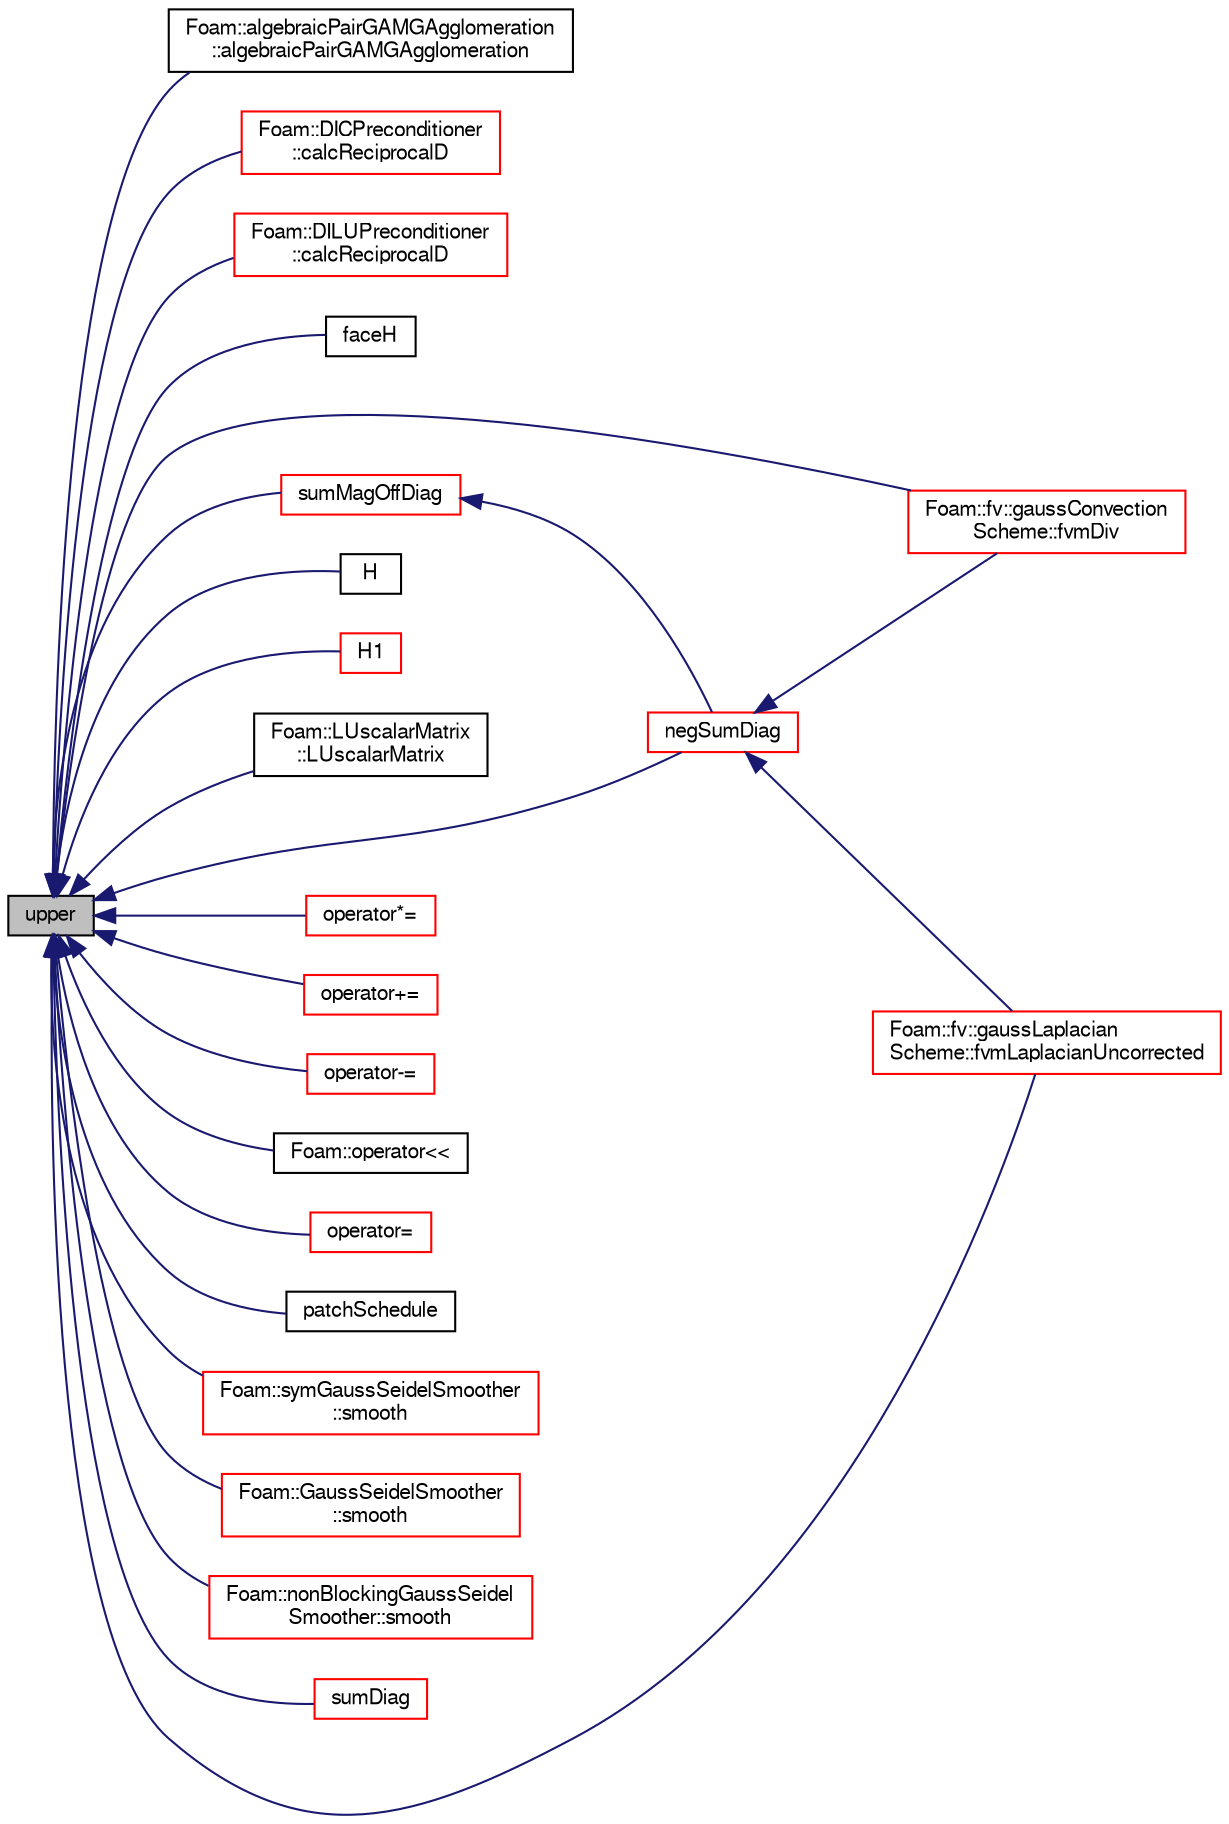 digraph "upper"
{
  bgcolor="transparent";
  edge [fontname="FreeSans",fontsize="10",labelfontname="FreeSans",labelfontsize="10"];
  node [fontname="FreeSans",fontsize="10",shape=record];
  rankdir="LR";
  Node410 [label="upper",height=0.2,width=0.4,color="black", fillcolor="grey75", style="filled", fontcolor="black"];
  Node410 -> Node411 [dir="back",color="midnightblue",fontsize="10",style="solid",fontname="FreeSans"];
  Node411 [label="Foam::algebraicPairGAMGAgglomeration\l::algebraicPairGAMGAgglomeration",height=0.2,width=0.4,color="black",URL="$a26962.html#a100f93cde4cdbf0de8796d5d6c4d9677",tooltip="Construct given mesh and controls. "];
  Node410 -> Node412 [dir="back",color="midnightblue",fontsize="10",style="solid",fontname="FreeSans"];
  Node412 [label="Foam::DICPreconditioner\l::calcReciprocalD",height=0.2,width=0.4,color="red",URL="$a26902.html#a0e2f579bbf250828b4e3f250dbadf455",tooltip="Calculate the reciprocal of the preconditioned diagonal. "];
  Node410 -> Node416 [dir="back",color="midnightblue",fontsize="10",style="solid",fontname="FreeSans"];
  Node416 [label="Foam::DILUPreconditioner\l::calcReciprocalD",height=0.2,width=0.4,color="red",URL="$a26906.html#a0e2f579bbf250828b4e3f250dbadf455",tooltip="Calculate the reciprocal of the preconditioned diagonal. "];
  Node410 -> Node420 [dir="back",color="midnightblue",fontsize="10",style="solid",fontname="FreeSans"];
  Node420 [label="faceH",height=0.2,width=0.4,color="black",URL="$a26882.html#abd7a060a63362a6984b7e7bd72308d68"];
  Node410 -> Node421 [dir="back",color="midnightblue",fontsize="10",style="solid",fontname="FreeSans"];
  Node421 [label="Foam::fv::gaussConvection\lScheme::fvmDiv",height=0.2,width=0.4,color="red",URL="$a22446.html#ad6edbed7fbf0c42fcc63dee2f3ee3bf3"];
  Node410 -> Node431 [dir="back",color="midnightblue",fontsize="10",style="solid",fontname="FreeSans"];
  Node431 [label="Foam::fv::gaussLaplacian\lScheme::fvmLaplacianUncorrected",height=0.2,width=0.4,color="red",URL="$a22578.html#ae2bfcc390fd0fe8c037f248421cbb5ec"];
  Node410 -> Node433 [dir="back",color="midnightblue",fontsize="10",style="solid",fontname="FreeSans"];
  Node433 [label="H",height=0.2,width=0.4,color="black",URL="$a26882.html#a3dc09d787913c10fb48ee4a07d78587f"];
  Node410 -> Node434 [dir="back",color="midnightblue",fontsize="10",style="solid",fontname="FreeSans"];
  Node434 [label="H1",height=0.2,width=0.4,color="red",URL="$a26882.html#a090039c15b52321e7a7a6a90c0a29bbe"];
  Node410 -> Node465 [dir="back",color="midnightblue",fontsize="10",style="solid",fontname="FreeSans"];
  Node465 [label="Foam::LUscalarMatrix\l::LUscalarMatrix",height=0.2,width=0.4,color="black",URL="$a27054.html#aebab11f1a492c2f8e5e99c3e138253ce",tooltip="Construct from lduMatrix and perform LU decomposition. "];
  Node410 -> Node466 [dir="back",color="midnightblue",fontsize="10",style="solid",fontname="FreeSans"];
  Node466 [label="negSumDiag",height=0.2,width=0.4,color="red",URL="$a26882.html#a7ad351a572b04686613ec1f9650ad95c"];
  Node466 -> Node421 [dir="back",color="midnightblue",fontsize="10",style="solid",fontname="FreeSans"];
  Node466 -> Node431 [dir="back",color="midnightblue",fontsize="10",style="solid",fontname="FreeSans"];
  Node410 -> Node446 [dir="back",color="midnightblue",fontsize="10",style="solid",fontname="FreeSans"];
  Node446 [label="operator*=",height=0.2,width=0.4,color="red",URL="$a26882.html#a8b7e3e95bdfe12c335fe5d27d6d4fa9f"];
  Node410 -> Node440 [dir="back",color="midnightblue",fontsize="10",style="solid",fontname="FreeSans"];
  Node440 [label="operator+=",height=0.2,width=0.4,color="red",URL="$a26882.html#aba4577bbc1ccadb63a82720d75378b4a"];
  Node410 -> Node443 [dir="back",color="midnightblue",fontsize="10",style="solid",fontname="FreeSans"];
  Node443 [label="operator-=",height=0.2,width=0.4,color="red",URL="$a26882.html#ad74d793450215c8520bbee8e3084139d"];
  Node410 -> Node467 [dir="back",color="midnightblue",fontsize="10",style="solid",fontname="FreeSans"];
  Node467 [label="Foam::operator\<\<",height=0.2,width=0.4,color="black",URL="$a21124.html#afe9574a3d35090f9665105ec551d0679"];
  Node410 -> Node468 [dir="back",color="midnightblue",fontsize="10",style="solid",fontname="FreeSans"];
  Node468 [label="operator=",height=0.2,width=0.4,color="red",URL="$a26882.html#a0ce71b9a590f3426bdfe3401df8df1fb"];
  Node410 -> Node471 [dir="back",color="midnightblue",fontsize="10",style="solid",fontname="FreeSans"];
  Node471 [label="patchSchedule",height=0.2,width=0.4,color="black",URL="$a26882.html#a073c4059b610f8e1c1aee75fb7b074ab",tooltip="Return the patch evaluation schedule. "];
  Node410 -> Node472 [dir="back",color="midnightblue",fontsize="10",style="solid",fontname="FreeSans"];
  Node472 [label="Foam::symGaussSeidelSmoother\l::smooth",height=0.2,width=0.4,color="red",URL="$a26950.html#a8622cba882900a35ce041c544a6134c0",tooltip="Smooth for the given number of sweeps. "];
  Node410 -> Node474 [dir="back",color="midnightblue",fontsize="10",style="solid",fontname="FreeSans"];
  Node474 [label="Foam::GaussSeidelSmoother\l::smooth",height=0.2,width=0.4,color="red",URL="$a26942.html#a8622cba882900a35ce041c544a6134c0",tooltip="Smooth for the given number of sweeps. "];
  Node410 -> Node476 [dir="back",color="midnightblue",fontsize="10",style="solid",fontname="FreeSans"];
  Node476 [label="Foam::nonBlockingGaussSeidel\lSmoother::smooth",height=0.2,width=0.4,color="red",URL="$a26946.html#a84def9b216d3c88d8c9d2e410aa7ff04",tooltip="Smooth for the given number of sweeps. "];
  Node410 -> Node478 [dir="back",color="midnightblue",fontsize="10",style="solid",fontname="FreeSans"];
  Node478 [label="sumDiag",height=0.2,width=0.4,color="red",URL="$a26882.html#a2034fb6b7d0fc02febd7b511e063d285"];
  Node410 -> Node479 [dir="back",color="midnightblue",fontsize="10",style="solid",fontname="FreeSans"];
  Node479 [label="sumMagOffDiag",height=0.2,width=0.4,color="red",URL="$a26882.html#abcea6927adad977b250dc984505099f0"];
  Node479 -> Node466 [dir="back",color="midnightblue",fontsize="10",style="solid",fontname="FreeSans"];
}

